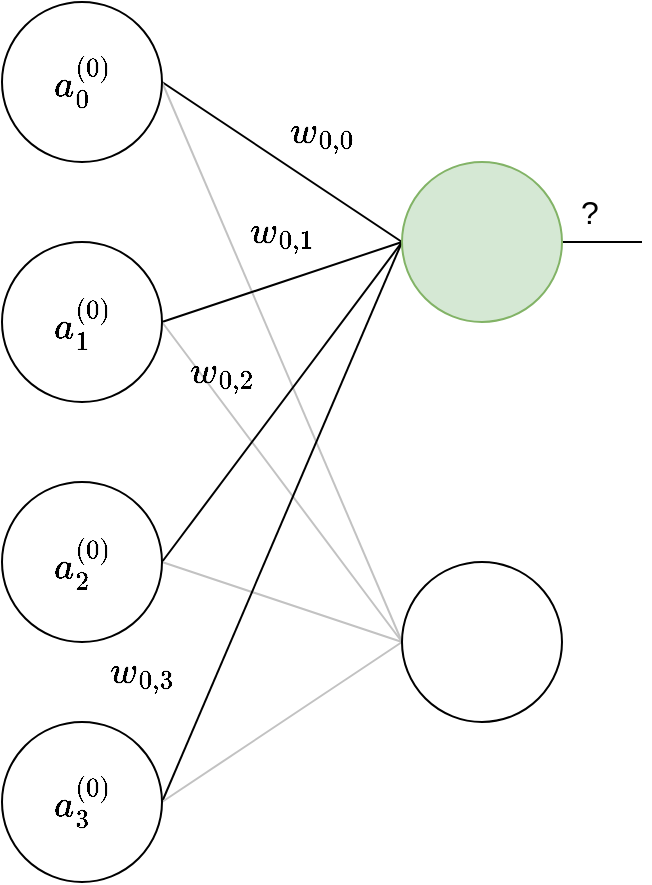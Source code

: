 <mxfile version="20.0.4" type="device"><diagram id="juqzwiWTA_8zx2Ifl-Gj" name="Page-1"><mxGraphModel dx="1182" dy="768" grid="1" gridSize="10" guides="1" tooltips="1" connect="1" arrows="1" fold="1" page="1" pageScale="1" pageWidth="827" pageHeight="1169" math="1" shadow="0"><root><mxCell id="0"/><mxCell id="1" parent="0"/><mxCell id="HAtiKp1aMZIjPBDjprTP-8" style="rounded=0;orthogonalLoop=1;jettySize=auto;html=1;exitX=1;exitY=0.5;exitDx=0;exitDy=0;entryX=0;entryY=0.5;entryDx=0;entryDy=0;endArrow=none;endFill=0;" edge="1" parent="1" target="HAtiKp1aMZIjPBDjprTP-6"><mxGeometry relative="1" as="geometry"><mxPoint x="200" y="120" as="sourcePoint"/></mxGeometry></mxCell><mxCell id="HAtiKp1aMZIjPBDjprTP-13" style="edgeStyle=none;orthogonalLoop=1;jettySize=auto;html=1;exitX=1;exitY=0.5;exitDx=0;exitDy=0;entryX=0;entryY=0.5;entryDx=0;entryDy=0;fontFamily=Helvetica;fontSize=11;fontColor=default;endArrow=none;endFill=0;strokeColor=#C2C2C2;" edge="1" parent="1" target="HAtiKp1aMZIjPBDjprTP-7"><mxGeometry relative="1" as="geometry"><mxPoint x="200" y="120" as="sourcePoint"/></mxGeometry></mxCell><mxCell id="HAtiKp1aMZIjPBDjprTP-10" style="edgeStyle=none;orthogonalLoop=1;jettySize=auto;html=1;exitX=1;exitY=0.5;exitDx=0;exitDy=0;entryX=0;entryY=0.5;entryDx=0;entryDy=0;fontFamily=Helvetica;fontSize=11;fontColor=default;endArrow=none;endFill=0;" edge="1" parent="1" source="HAtiKp1aMZIjPBDjprTP-2" target="HAtiKp1aMZIjPBDjprTP-6"><mxGeometry relative="1" as="geometry"/></mxCell><mxCell id="HAtiKp1aMZIjPBDjprTP-14" style="edgeStyle=none;orthogonalLoop=1;jettySize=auto;html=1;exitX=1;exitY=0.5;exitDx=0;exitDy=0;entryX=0;entryY=0.5;entryDx=0;entryDy=0;fontFamily=Helvetica;fontSize=11;fontColor=default;endArrow=none;endFill=0;strokeColor=#C2C2C2;" edge="1" parent="1" source="HAtiKp1aMZIjPBDjprTP-2" target="HAtiKp1aMZIjPBDjprTP-7"><mxGeometry relative="1" as="geometry"/></mxCell><mxCell id="HAtiKp1aMZIjPBDjprTP-2" value="\(a_1^{(0)}\)" style="ellipse;whiteSpace=wrap;html=1;aspect=fixed;fontSize=16;" vertex="1" parent="1"><mxGeometry x="120" y="200" width="80" height="80" as="geometry"/></mxCell><mxCell id="HAtiKp1aMZIjPBDjprTP-11" style="edgeStyle=none;orthogonalLoop=1;jettySize=auto;html=1;exitX=1;exitY=0.5;exitDx=0;exitDy=0;entryX=0;entryY=0.5;entryDx=0;entryDy=0;fontFamily=Helvetica;fontSize=11;fontColor=default;endArrow=none;endFill=0;" edge="1" parent="1" source="HAtiKp1aMZIjPBDjprTP-3" target="HAtiKp1aMZIjPBDjprTP-6"><mxGeometry relative="1" as="geometry"/></mxCell><mxCell id="HAtiKp1aMZIjPBDjprTP-15" style="edgeStyle=none;orthogonalLoop=1;jettySize=auto;html=1;exitX=1;exitY=0.5;exitDx=0;exitDy=0;fontFamily=Helvetica;fontSize=11;fontColor=default;endArrow=none;endFill=0;strokeColor=#C2C2C2;" edge="1" parent="1" source="HAtiKp1aMZIjPBDjprTP-3"><mxGeometry relative="1" as="geometry"><mxPoint x="320" y="400" as="targetPoint"/></mxGeometry></mxCell><mxCell id="HAtiKp1aMZIjPBDjprTP-3" value="\(a_2^{(0)}\)" style="ellipse;whiteSpace=wrap;html=1;aspect=fixed;fontSize=16;" vertex="1" parent="1"><mxGeometry x="120" y="320" width="80" height="80" as="geometry"/></mxCell><mxCell id="HAtiKp1aMZIjPBDjprTP-12" style="edgeStyle=none;orthogonalLoop=1;jettySize=auto;html=1;exitX=1;exitY=0.5;exitDx=0;exitDy=0;fontFamily=Helvetica;fontSize=11;fontColor=default;endArrow=none;endFill=0;" edge="1" parent="1" source="HAtiKp1aMZIjPBDjprTP-4"><mxGeometry relative="1" as="geometry"><mxPoint x="320" y="200" as="targetPoint"/></mxGeometry></mxCell><mxCell id="HAtiKp1aMZIjPBDjprTP-16" style="edgeStyle=none;orthogonalLoop=1;jettySize=auto;html=1;exitX=1;exitY=0.5;exitDx=0;exitDy=0;fontFamily=Helvetica;fontSize=11;fontColor=default;endArrow=none;endFill=0;strokeColor=#C2C2C2;" edge="1" parent="1" source="HAtiKp1aMZIjPBDjprTP-4"><mxGeometry relative="1" as="geometry"><mxPoint x="320" y="400" as="targetPoint"/></mxGeometry></mxCell><mxCell id="HAtiKp1aMZIjPBDjprTP-4" value="\(a_3^{(0)}\)" style="ellipse;whiteSpace=wrap;html=1;aspect=fixed;fontSize=16;" vertex="1" parent="1"><mxGeometry x="120" y="440" width="80" height="80" as="geometry"/></mxCell><mxCell id="HAtiKp1aMZIjPBDjprTP-26" style="edgeStyle=none;orthogonalLoop=1;jettySize=auto;html=1;exitX=1;exitY=0.5;exitDx=0;exitDy=0;fontFamily=Helvetica;fontSize=16;fontColor=default;endArrow=none;endFill=0;" edge="1" parent="1" source="HAtiKp1aMZIjPBDjprTP-6"><mxGeometry relative="1" as="geometry"><mxPoint x="440" y="200" as="targetPoint"/></mxGeometry></mxCell><mxCell id="HAtiKp1aMZIjPBDjprTP-6" value="" style="ellipse;whiteSpace=wrap;html=1;aspect=fixed;fillColor=#d5e8d4;strokeColor=#82b366;" vertex="1" parent="1"><mxGeometry x="320" y="160" width="80" height="80" as="geometry"/></mxCell><mxCell id="HAtiKp1aMZIjPBDjprTP-7" value="" style="ellipse;whiteSpace=wrap;html=1;aspect=fixed;" vertex="1" parent="1"><mxGeometry x="320" y="360" width="80" height="80" as="geometry"/></mxCell><mxCell id="HAtiKp1aMZIjPBDjprTP-17" value="\(a_0^{(0)}\)" style="ellipse;whiteSpace=wrap;html=1;aspect=fixed;fontSize=16;" vertex="1" parent="1"><mxGeometry x="120" y="80" width="80" height="80" as="geometry"/></mxCell><mxCell id="HAtiKp1aMZIjPBDjprTP-22" value="\(w_{0,0}\)" style="text;html=1;strokeColor=none;fillColor=none;align=center;verticalAlign=middle;whiteSpace=wrap;rounded=0;fontFamily=Helvetica;fontSize=16;fontColor=default;" vertex="1" parent="1"><mxGeometry x="250" y="130" width="60" height="30" as="geometry"/></mxCell><mxCell id="HAtiKp1aMZIjPBDjprTP-23" value="\(w_{0,1}\)" style="text;html=1;strokeColor=none;fillColor=none;align=center;verticalAlign=middle;whiteSpace=wrap;rounded=0;fontFamily=Helvetica;fontSize=16;fontColor=default;" vertex="1" parent="1"><mxGeometry x="230" y="180" width="60" height="30" as="geometry"/></mxCell><mxCell id="HAtiKp1aMZIjPBDjprTP-24" value="\(w_{0,2}\)" style="text;html=1;strokeColor=none;fillColor=none;align=center;verticalAlign=middle;whiteSpace=wrap;rounded=0;fontFamily=Helvetica;fontSize=16;fontColor=default;" vertex="1" parent="1"><mxGeometry x="200" y="250" width="60" height="30" as="geometry"/></mxCell><mxCell id="HAtiKp1aMZIjPBDjprTP-25" value="\(w_{0,3}\)" style="text;html=1;strokeColor=none;fillColor=none;align=center;verticalAlign=middle;whiteSpace=wrap;rounded=0;fontFamily=Helvetica;fontSize=16;fontColor=default;" vertex="1" parent="1"><mxGeometry x="160" y="400" width="60" height="30" as="geometry"/></mxCell><mxCell id="HAtiKp1aMZIjPBDjprTP-27" value="?" style="text;html=1;strokeColor=none;fillColor=none;align=center;verticalAlign=middle;whiteSpace=wrap;rounded=0;fontFamily=Helvetica;fontSize=16;fontColor=default;" vertex="1" parent="1"><mxGeometry x="384" y="170" width="60" height="30" as="geometry"/></mxCell></root></mxGraphModel></diagram></mxfile>